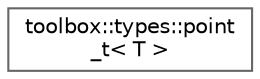 digraph "Graphical Class Hierarchy"
{
 // LATEX_PDF_SIZE
  bgcolor="transparent";
  edge [fontname=Helvetica,fontsize=10,labelfontname=Helvetica,labelfontsize=10];
  node [fontname=Helvetica,fontsize=10,shape=box,height=0.2,width=0.4];
  rankdir="LR";
  Node0 [id="Node000000",label="toolbox::types::point\l_t\< T \>",height=0.2,width=0.4,color="grey40", fillcolor="white", style="filled",URL="$structtoolbox_1_1types_1_1point__t.html",tooltip="3D点/向量模板类 / A 3D point/vector template class"];
}
